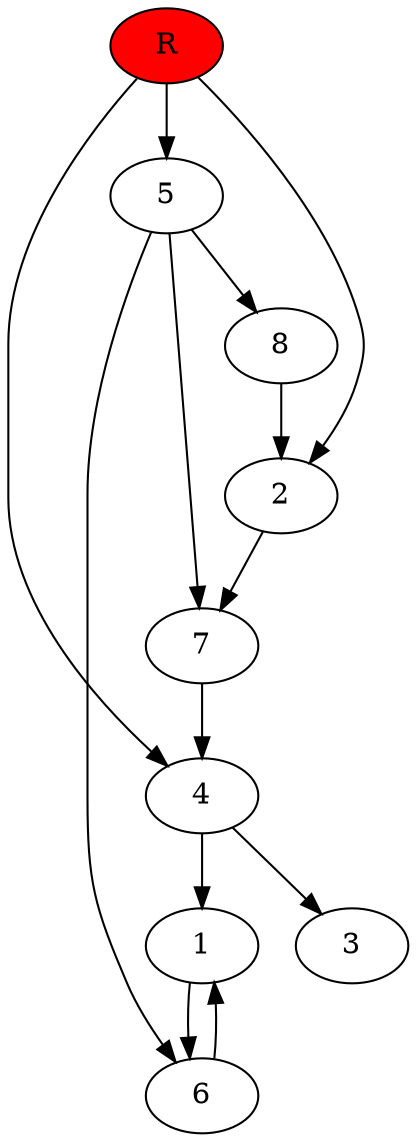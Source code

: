 digraph prb23725 {
	1
	2
	3
	4
	5
	6
	7
	8
	R [fillcolor="#ff0000" style=filled]
	1 -> 6
	2 -> 7
	4 -> 1
	4 -> 3
	5 -> 6
	5 -> 7
	5 -> 8
	6 -> 1
	7 -> 4
	8 -> 2
	R -> 2
	R -> 4
	R -> 5
}
